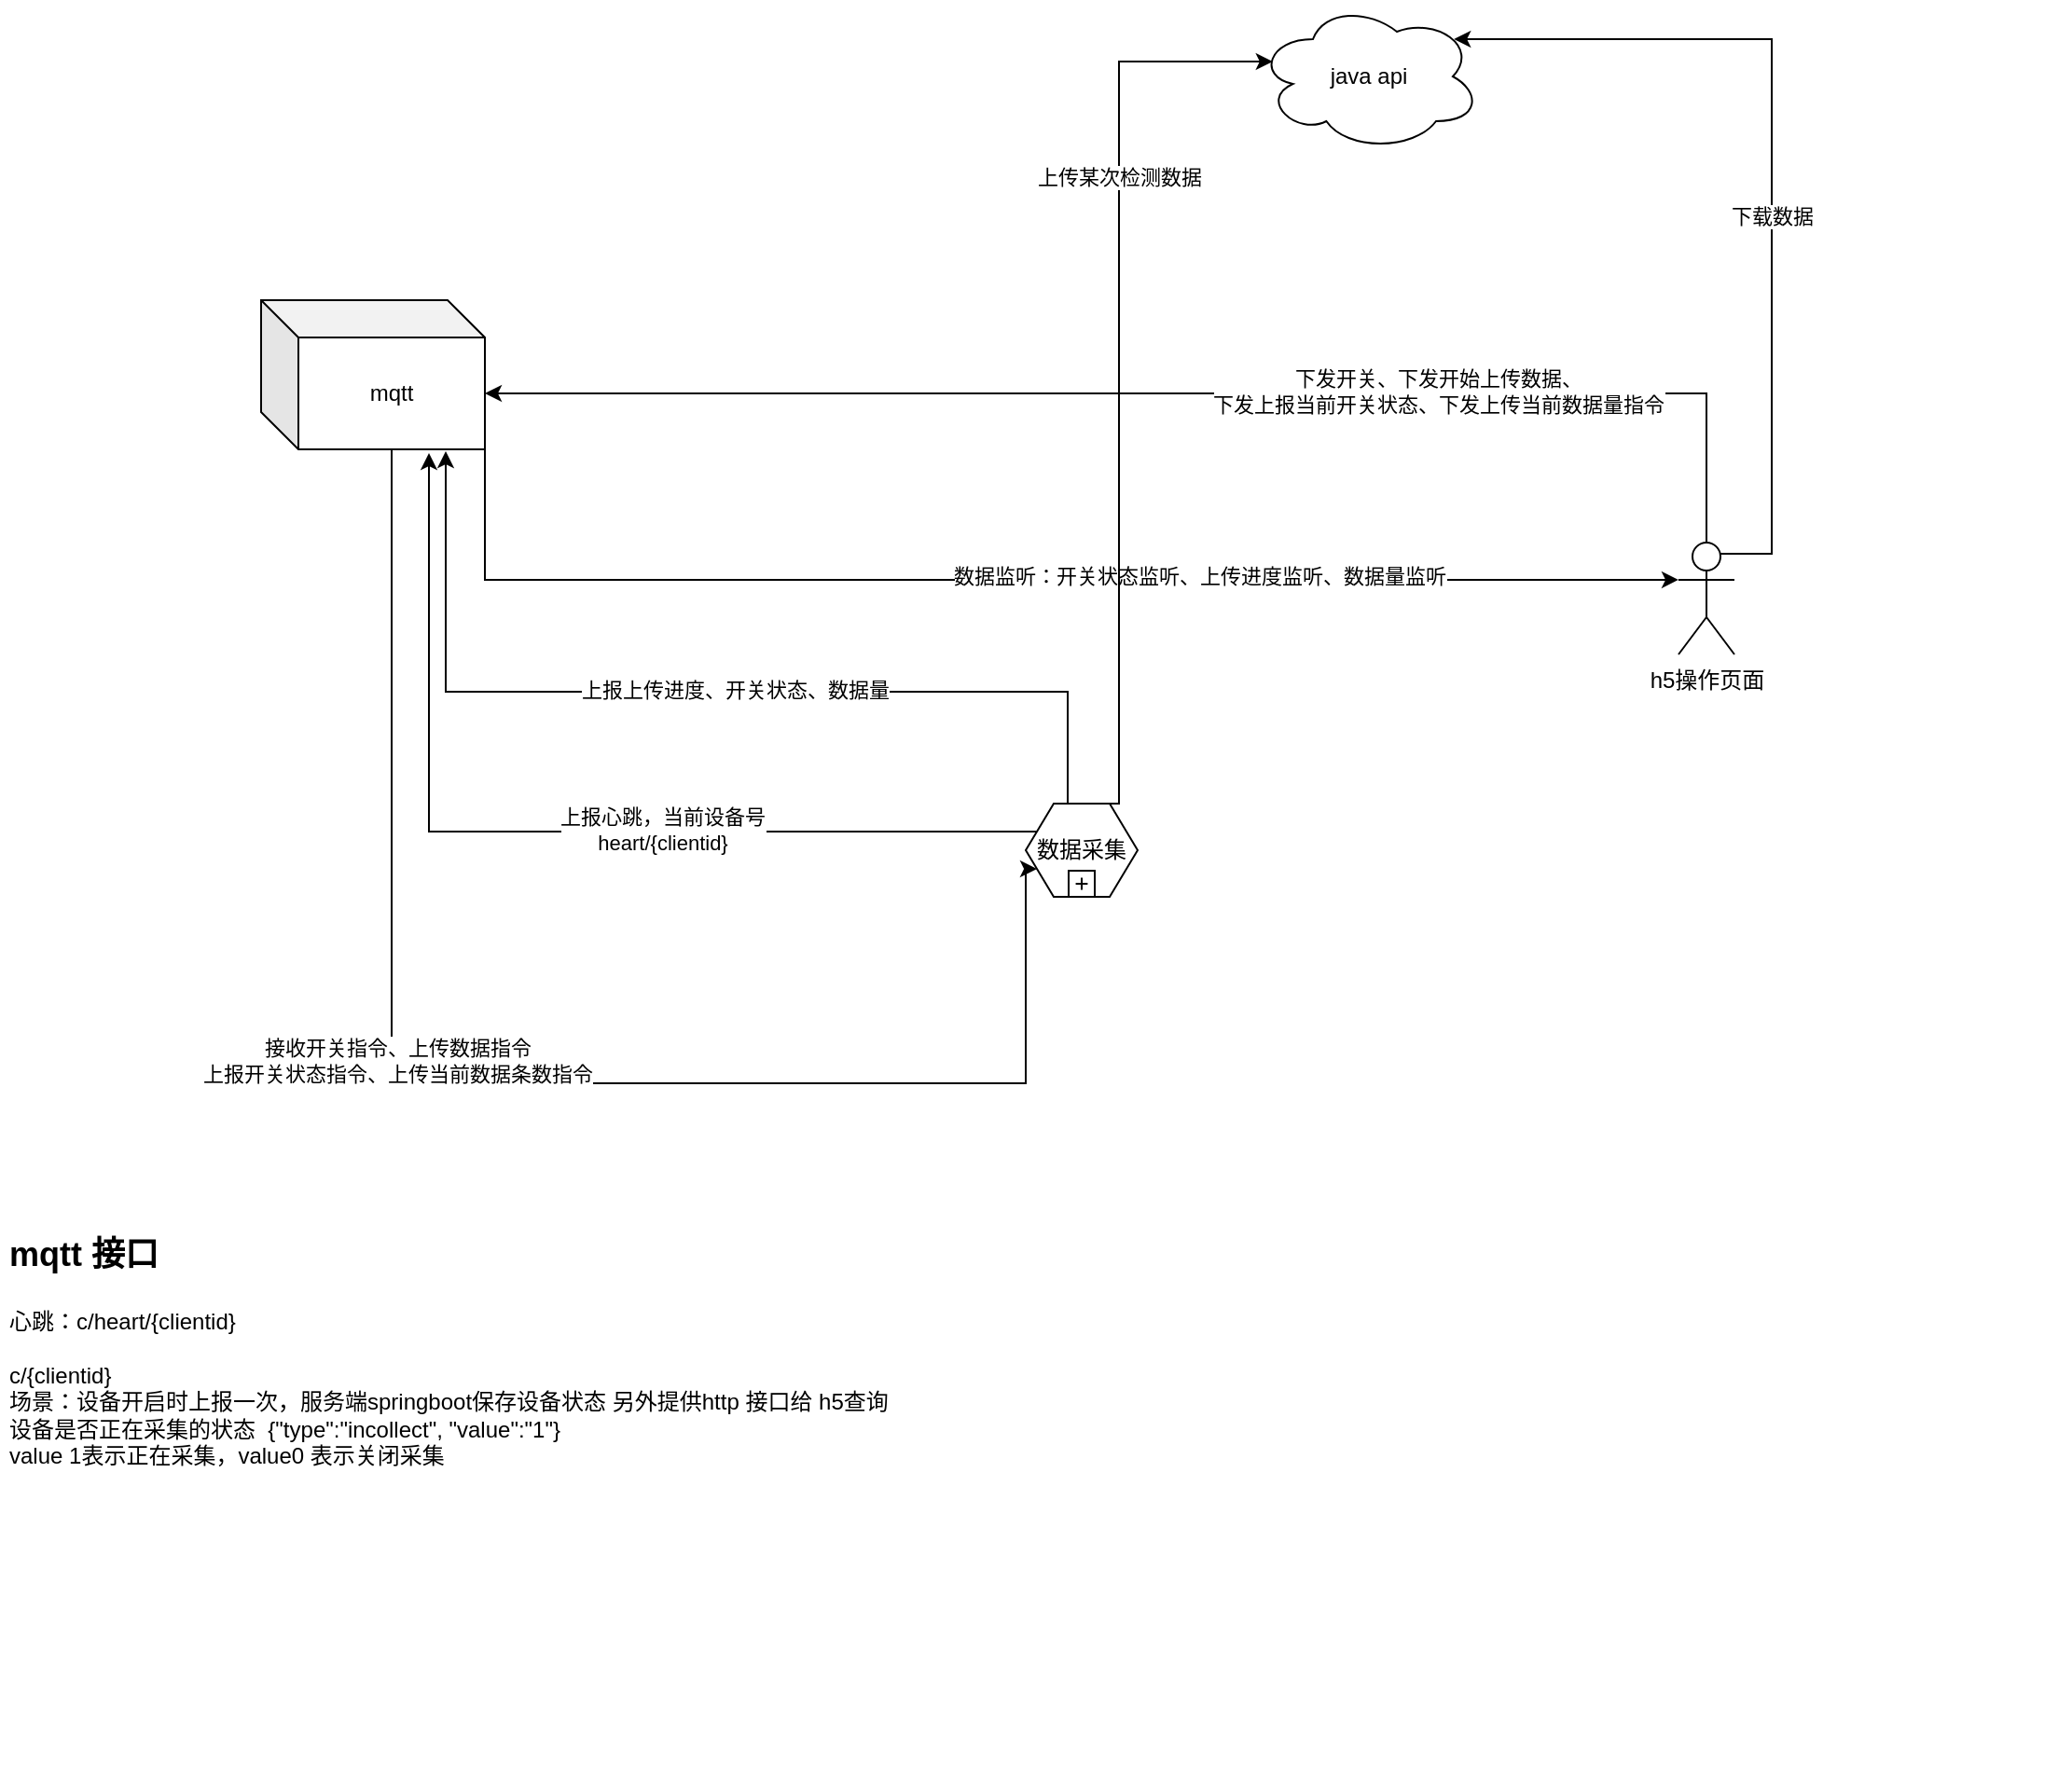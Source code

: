 <mxfile version="13.7.8" type="github" pages="2">
  <diagram id="KirILR5CDpuxUOUy9zPu" name="架构图">
    <mxGraphModel dx="2253" dy="803" grid="1" gridSize="10" guides="1" tooltips="1" connect="1" arrows="1" fold="1" page="1" pageScale="1" pageWidth="827" pageHeight="1169" math="0" shadow="0">
      <root>
        <mxCell id="0" />
        <mxCell id="1" parent="0" />
        <mxCell id="ZHXXnFqaBJZr9z3sk1o8-1" value="java api" style="ellipse;shape=cloud;whiteSpace=wrap;html=1;" parent="1" vertex="1">
          <mxGeometry x="354" y="140" width="120" height="80" as="geometry" />
        </mxCell>
        <mxCell id="ZHXXnFqaBJZr9z3sk1o8-17" style="edgeStyle=orthogonalEdgeStyle;rounded=0;orthogonalLoop=1;jettySize=auto;html=1;exitX=1;exitY=1;exitDx=0;exitDy=0;exitPerimeter=0;entryX=0;entryY=0.333;entryDx=0;entryDy=0;entryPerimeter=0;" parent="1" source="ZHXXnFqaBJZr9z3sk1o8-2" target="ZHXXnFqaBJZr9z3sk1o8-3" edge="1">
          <mxGeometry relative="1" as="geometry">
            <Array as="points">
              <mxPoint x="-60" y="450" />
            </Array>
          </mxGeometry>
        </mxCell>
        <mxCell id="ZHXXnFqaBJZr9z3sk1o8-18" value="数据监听：开关状态监听、上传进度监听、数据量监听" style="edgeLabel;html=1;align=center;verticalAlign=middle;resizable=0;points=[];" parent="ZHXXnFqaBJZr9z3sk1o8-17" vertex="1" connectable="0">
          <mxGeometry x="0.025" y="2" relative="1" as="geometry">
            <mxPoint x="89" as="offset" />
          </mxGeometry>
        </mxCell>
        <mxCell id="Xe7k-PLrE8OLdCzjjKIV-9" style="edgeStyle=orthogonalEdgeStyle;rounded=0;orthogonalLoop=1;jettySize=auto;html=1;exitX=0;exitY=0;exitDx=70;exitDy=80;exitPerimeter=0;entryX=0;entryY=0.75;entryDx=0;entryDy=0;" parent="1" source="ZHXXnFqaBJZr9z3sk1o8-2" target="ZHXXnFqaBJZr9z3sk1o8-4" edge="1">
          <mxGeometry relative="1" as="geometry">
            <Array as="points">
              <mxPoint x="-110" y="720" />
              <mxPoint x="230" y="720" />
              <mxPoint x="230" y="605" />
            </Array>
          </mxGeometry>
        </mxCell>
        <mxCell id="Xe7k-PLrE8OLdCzjjKIV-10" value="接收开关指令、上传数据指令&lt;br&gt;上报开关状态指令、上传当前数据条数指令" style="edgeLabel;html=1;align=center;verticalAlign=middle;resizable=0;points=[];" parent="Xe7k-PLrE8OLdCzjjKIV-9" vertex="1" connectable="0">
          <mxGeometry x="-0.182" y="3" relative="1" as="geometry">
            <mxPoint as="offset" />
          </mxGeometry>
        </mxCell>
        <mxCell id="ZHXXnFqaBJZr9z3sk1o8-2" value="mqtt" style="shape=cube;whiteSpace=wrap;html=1;boundedLbl=1;backgroundOutline=1;darkOpacity=0.05;darkOpacity2=0.1;" parent="1" vertex="1">
          <mxGeometry x="-180" y="300" width="120" height="80" as="geometry" />
        </mxCell>
        <mxCell id="ZHXXnFqaBJZr9z3sk1o8-19" style="edgeStyle=orthogonalEdgeStyle;rounded=0;orthogonalLoop=1;jettySize=auto;html=1;exitX=0.5;exitY=0;exitDx=0;exitDy=0;exitPerimeter=0;" parent="1" source="ZHXXnFqaBJZr9z3sk1o8-3" edge="1">
          <mxGeometry relative="1" as="geometry">
            <mxPoint x="-60" y="350" as="targetPoint" />
            <Array as="points">
              <mxPoint x="595" y="350" />
            </Array>
          </mxGeometry>
        </mxCell>
        <mxCell id="ZHXXnFqaBJZr9z3sk1o8-20" value="下发开关、下发开始上传数据、&lt;br&gt;下发上报当前开关状态、下发上传当前数据量指令" style="edgeLabel;html=1;align=center;verticalAlign=middle;resizable=0;points=[];" parent="ZHXXnFqaBJZr9z3sk1o8-19" vertex="1" connectable="0">
          <mxGeometry x="-0.416" y="41" relative="1" as="geometry">
            <mxPoint x="-10" y="-42" as="offset" />
          </mxGeometry>
        </mxCell>
        <mxCell id="ZHXXnFqaBJZr9z3sk1o8-26" style="edgeStyle=orthogonalEdgeStyle;rounded=0;orthogonalLoop=1;jettySize=auto;html=1;exitX=0.75;exitY=0.1;exitDx=0;exitDy=0;exitPerimeter=0;entryX=0.88;entryY=0.25;entryDx=0;entryDy=0;entryPerimeter=0;" parent="1" source="ZHXXnFqaBJZr9z3sk1o8-3" target="ZHXXnFqaBJZr9z3sk1o8-1" edge="1">
          <mxGeometry relative="1" as="geometry">
            <Array as="points">
              <mxPoint x="630" y="436" />
              <mxPoint x="630" y="160" />
            </Array>
          </mxGeometry>
        </mxCell>
        <mxCell id="ZHXXnFqaBJZr9z3sk1o8-27" value="下载数据" style="edgeLabel;html=1;align=center;verticalAlign=middle;resizable=0;points=[];" parent="ZHXXnFqaBJZr9z3sk1o8-26" vertex="1" connectable="0">
          <mxGeometry x="-0.12" relative="1" as="geometry">
            <mxPoint as="offset" />
          </mxGeometry>
        </mxCell>
        <mxCell id="ZHXXnFqaBJZr9z3sk1o8-3" value="h5操作页面" style="shape=umlActor;verticalLabelPosition=bottom;verticalAlign=top;html=1;outlineConnect=0;" parent="1" vertex="1">
          <mxGeometry x="580" y="430" width="30" height="60" as="geometry" />
        </mxCell>
        <mxCell id="Xe7k-PLrE8OLdCzjjKIV-1" style="edgeStyle=orthogonalEdgeStyle;rounded=0;orthogonalLoop=1;jettySize=auto;html=1;exitX=0.5;exitY=0;exitDx=0;exitDy=0;entryX=0.07;entryY=0.4;entryDx=0;entryDy=0;entryPerimeter=0;" parent="1" source="ZHXXnFqaBJZr9z3sk1o8-4" target="ZHXXnFqaBJZr9z3sk1o8-1" edge="1">
          <mxGeometry relative="1" as="geometry">
            <Array as="points">
              <mxPoint x="280" y="172" />
            </Array>
          </mxGeometry>
        </mxCell>
        <mxCell id="Xe7k-PLrE8OLdCzjjKIV-2" value="上传某次检测数据" style="edgeLabel;html=1;align=center;verticalAlign=middle;resizable=0;points=[];" parent="Xe7k-PLrE8OLdCzjjKIV-1" vertex="1" connectable="0">
          <mxGeometry x="0.477" y="3" relative="1" as="geometry">
            <mxPoint x="3" y="13" as="offset" />
          </mxGeometry>
        </mxCell>
        <mxCell id="Xe7k-PLrE8OLdCzjjKIV-4" style="edgeStyle=orthogonalEdgeStyle;rounded=0;orthogonalLoop=1;jettySize=auto;html=1;exitX=0.375;exitY=0;exitDx=0;exitDy=0;entryX=0.825;entryY=1.013;entryDx=0;entryDy=0;entryPerimeter=0;" parent="1" source="ZHXXnFqaBJZr9z3sk1o8-4" target="ZHXXnFqaBJZr9z3sk1o8-2" edge="1">
          <mxGeometry relative="1" as="geometry">
            <Array as="points">
              <mxPoint x="253" y="510" />
              <mxPoint x="-81" y="510" />
            </Array>
          </mxGeometry>
        </mxCell>
        <mxCell id="Xe7k-PLrE8OLdCzjjKIV-5" value="上报上传进度、开关状态、数据量" style="edgeLabel;html=1;align=center;verticalAlign=middle;resizable=0;points=[];" parent="Xe7k-PLrE8OLdCzjjKIV-4" vertex="1" connectable="0">
          <mxGeometry x="-0.086" y="38" relative="1" as="geometry">
            <mxPoint x="0.5" y="-39" as="offset" />
          </mxGeometry>
        </mxCell>
        <mxCell id="5pPw4RpyUW3EL2WRtC4s-1" style="edgeStyle=orthogonalEdgeStyle;rounded=0;orthogonalLoop=1;jettySize=auto;html=1;exitX=0;exitY=0.25;exitDx=0;exitDy=0;entryX=0.75;entryY=1.025;entryDx=0;entryDy=0;entryPerimeter=0;" parent="1" source="ZHXXnFqaBJZr9z3sk1o8-4" target="ZHXXnFqaBJZr9z3sk1o8-2" edge="1">
          <mxGeometry relative="1" as="geometry">
            <mxPoint x="-90" y="390" as="targetPoint" />
          </mxGeometry>
        </mxCell>
        <mxCell id="5pPw4RpyUW3EL2WRtC4s-2" value="&lt;div&gt;上报心跳，当前设备号&lt;/div&gt;heart/{clientid}" style="edgeLabel;html=1;align=center;verticalAlign=middle;resizable=0;points=[];" parent="5pPw4RpyUW3EL2WRtC4s-1" vertex="1" connectable="0">
          <mxGeometry x="-0.24" y="-1" relative="1" as="geometry">
            <mxPoint as="offset" />
          </mxGeometry>
        </mxCell>
        <mxCell id="ZHXXnFqaBJZr9z3sk1o8-4" value="数据采集" style="shape=hexagon;whiteSpace=wrap;html=1;perimeter=hexagonPerimeter;rounded=0;dropTarget=0;" parent="1" vertex="1">
          <mxGeometry x="230" y="570" width="60" height="50" as="geometry" />
        </mxCell>
        <mxCell id="ZHXXnFqaBJZr9z3sk1o8-5" value="" style="html=1;shape=plus;" parent="ZHXXnFqaBJZr9z3sk1o8-4" vertex="1">
          <mxGeometry x="0.5" y="1" width="14" height="14" relative="1" as="geometry">
            <mxPoint x="-7" y="-14" as="offset" />
          </mxGeometry>
        </mxCell>
        <mxCell id="PqFIGi8gfbWO0v9YfyGn-2" value="&lt;h1&gt;&lt;font style=&quot;font-size: 18px&quot;&gt;mqtt 接口&lt;/font&gt;&lt;/h1&gt;&lt;div&gt;心跳：c/heart/{clientid}&lt;/div&gt;&lt;div&gt;&lt;br&gt;&lt;/div&gt;&lt;div&gt;c/{clientid}&lt;/div&gt;&lt;div&gt;场景：设备开启时上报一次，服务端springboot保存设备状态 另外提供http 接口给 h5查询&lt;/div&gt;&lt;div&gt;&lt;span&gt;设备是否正在采集的状态&amp;nbsp; {&quot;type&quot;:&quot;incollect&quot;, &quot;value&quot;:&quot;1&quot;}&lt;/span&gt;&lt;br&gt;&lt;/div&gt;&lt;div&gt;&lt;span&gt;value 1表示正在采集，value0 表示关闭采集&lt;/span&gt;&lt;/div&gt;&lt;div&gt;&lt;span&gt;&lt;br&gt;&lt;/span&gt;&lt;/div&gt;&lt;div&gt;&lt;span&gt;&lt;/span&gt;&lt;/div&gt;&lt;div&gt;&lt;br&gt;&lt;/div&gt;" style="text;html=1;strokeColor=none;fillColor=none;spacing=5;spacingTop=-20;whiteSpace=wrap;overflow=hidden;rounded=0;" vertex="1" parent="1">
          <mxGeometry x="-320" y="790" width="1110" height="300" as="geometry" />
        </mxCell>
      </root>
    </mxGraphModel>
  </diagram>
  <diagram id="8obbIFu2XIHsbIvxCDOl" name="管理端时序图">
    <mxGraphModel dx="1426" dy="803" grid="1" gridSize="10" guides="1" tooltips="1" connect="1" arrows="1" fold="1" page="1" pageScale="1" pageWidth="827" pageHeight="1169" math="0" shadow="0">
      <root>
        <mxCell id="bpy6qgxuukQEslOOV7Y_-0" />
        <mxCell id="bpy6qgxuukQEslOOV7Y_-1" parent="bpy6qgxuukQEslOOV7Y_-0" />
        <mxCell id="d3snqNaNYPIwfVmhDXS2-8" value="api" style="shape=umlLifeline;perimeter=lifelinePerimeter;whiteSpace=wrap;html=1;container=1;collapsible=0;recursiveResize=0;outlineConnect=0;" parent="bpy6qgxuukQEslOOV7Y_-1" vertex="1">
          <mxGeometry x="80" y="100" width="100" height="500" as="geometry" />
        </mxCell>
        <mxCell id="d3snqNaNYPIwfVmhDXS2-15" value="" style="html=1;points=[];perimeter=orthogonalPerimeter;" parent="d3snqNaNYPIwfVmhDXS2-8" vertex="1">
          <mxGeometry x="50.5" y="60" width="10" height="80" as="geometry" />
        </mxCell>
        <mxCell id="d3snqNaNYPIwfVmhDXS2-9" value="h5" style="shape=umlLifeline;perimeter=lifelinePerimeter;whiteSpace=wrap;html=1;container=1;collapsible=0;recursiveResize=0;outlineConnect=0;" parent="bpy6qgxuukQEslOOV7Y_-1" vertex="1">
          <mxGeometry x="360" y="100" width="100" height="500" as="geometry" />
        </mxCell>
        <mxCell id="d3snqNaNYPIwfVmhDXS2-21" value="clientid" style="html=1;verticalAlign=bottom;startArrow=oval;startFill=1;endArrow=block;startSize=8;" parent="d3snqNaNYPIwfVmhDXS2-9" target="d3snqNaNYPIwfVmhDXS2-10" edge="1">
          <mxGeometry width="60" relative="1" as="geometry">
            <mxPoint x="50" y="60" as="sourcePoint" />
            <mxPoint x="110" y="60" as="targetPoint" />
          </mxGeometry>
        </mxCell>
        <mxCell id="d3snqNaNYPIwfVmhDXS2-10" value="mqtt" style="shape=umlLifeline;perimeter=lifelinePerimeter;whiteSpace=wrap;html=1;container=1;collapsible=0;recursiveResize=0;outlineConnect=0;" parent="bpy6qgxuukQEslOOV7Y_-1" vertex="1">
          <mxGeometry x="640" y="100" width="100" height="500" as="geometry" />
        </mxCell>
        <mxCell id="d3snqNaNYPIwfVmhDXS2-16" value="getloginqrcode/clientid" style="html=1;verticalAlign=bottom;endArrow=block;entryX=0;entryY=0;" parent="bpy6qgxuukQEslOOV7Y_-1" source="d3snqNaNYPIwfVmhDXS2-9" target="d3snqNaNYPIwfVmhDXS2-15" edge="1">
          <mxGeometry relative="1" as="geometry">
            <mxPoint x="20" y="160.0" as="sourcePoint" />
          </mxGeometry>
        </mxCell>
        <mxCell id="d3snqNaNYPIwfVmhDXS2-17" value="return qrcode" style="html=1;verticalAlign=bottom;endArrow=open;dashed=1;endSize=8;exitX=0;exitY=0.95;" parent="bpy6qgxuukQEslOOV7Y_-1" source="d3snqNaNYPIwfVmhDXS2-15" target="d3snqNaNYPIwfVmhDXS2-9" edge="1">
          <mxGeometry relative="1" as="geometry">
            <mxPoint x="20" y="236" as="targetPoint" />
          </mxGeometry>
        </mxCell>
      </root>
    </mxGraphModel>
  </diagram>
</mxfile>
